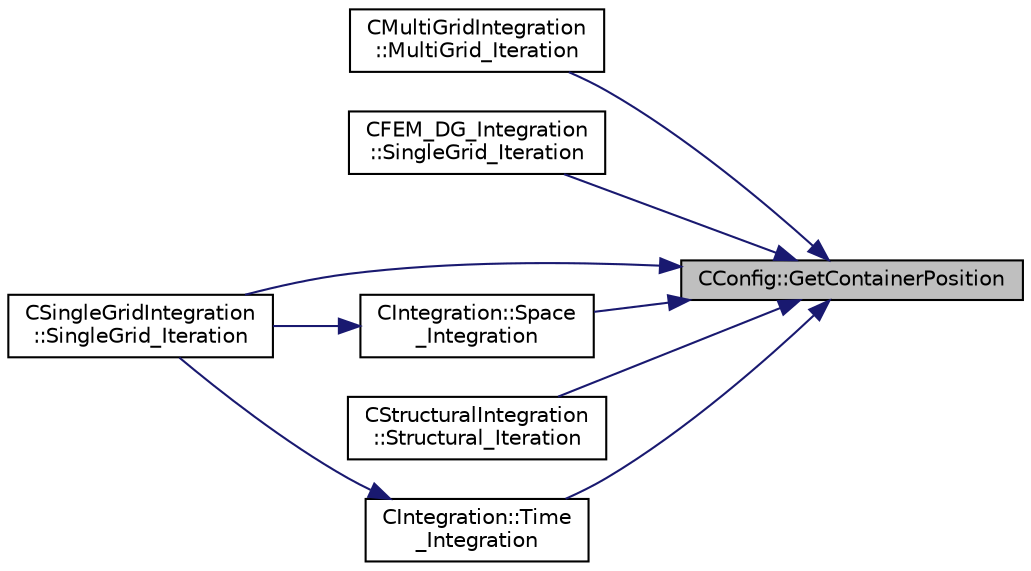 digraph "CConfig::GetContainerPosition"
{
 // LATEX_PDF_SIZE
  edge [fontname="Helvetica",fontsize="10",labelfontname="Helvetica",labelfontsize="10"];
  node [fontname="Helvetica",fontsize="10",shape=record];
  rankdir="RL";
  Node1 [label="CConfig::GetContainerPosition",height=0.2,width=0.4,color="black", fillcolor="grey75", style="filled", fontcolor="black",tooltip="Provides the index of the solution in the container."];
  Node1 -> Node2 [dir="back",color="midnightblue",fontsize="10",style="solid",fontname="Helvetica"];
  Node2 [label="CMultiGridIntegration\l::MultiGrid_Iteration",height=0.2,width=0.4,color="black", fillcolor="white", style="filled",URL="$classCMultiGridIntegration.html#af01ca6625f808e96f7f5876c608cf5d5",tooltip="This subroutine calls the MultiGrid_Cycle and also prepare the multigrid levels and the monitoring."];
  Node1 -> Node3 [dir="back",color="midnightblue",fontsize="10",style="solid",fontname="Helvetica"];
  Node3 [label="CFEM_DG_Integration\l::SingleGrid_Iteration",height=0.2,width=0.4,color="black", fillcolor="white", style="filled",URL="$classCFEM__DG__Integration.html#a6813a31b8645bb8102beffb43eb54373",tooltip="Do the numerical integration (implicit) of the turbulence solver."];
  Node1 -> Node4 [dir="back",color="midnightblue",fontsize="10",style="solid",fontname="Helvetica"];
  Node4 [label="CSingleGridIntegration\l::SingleGrid_Iteration",height=0.2,width=0.4,color="black", fillcolor="white", style="filled",URL="$classCSingleGridIntegration.html#a62ebec93c34c032bcfacc24f8613fd9b",tooltip="Do the numerical integration (implicit) of the turbulence solver."];
  Node1 -> Node5 [dir="back",color="midnightblue",fontsize="10",style="solid",fontname="Helvetica"];
  Node5 [label="CIntegration::Space\l_Integration",height=0.2,width=0.4,color="black", fillcolor="white", style="filled",URL="$classCIntegration.html#af7aa23ef26b19cb2e73a8df6c7924d91",tooltip="Do the space integration of the numerical system."];
  Node5 -> Node4 [dir="back",color="midnightblue",fontsize="10",style="solid",fontname="Helvetica"];
  Node1 -> Node6 [dir="back",color="midnightblue",fontsize="10",style="solid",fontname="Helvetica"];
  Node6 [label="CStructuralIntegration\l::Structural_Iteration",height=0.2,width=0.4,color="black", fillcolor="white", style="filled",URL="$classCStructuralIntegration.html#a99fcf72e489691319f4bdd1c73983ceb",tooltip="Do the numerical integration (implicit) of the structural solver."];
  Node1 -> Node7 [dir="back",color="midnightblue",fontsize="10",style="solid",fontname="Helvetica"];
  Node7 [label="CIntegration::Time\l_Integration",height=0.2,width=0.4,color="black", fillcolor="white", style="filled",URL="$classCIntegration.html#ab4b240c65d2880d2329b1325e99c9a26",tooltip="Do the time integration (explicit or implicit) of the numerical system."];
  Node7 -> Node4 [dir="back",color="midnightblue",fontsize="10",style="solid",fontname="Helvetica"];
}
